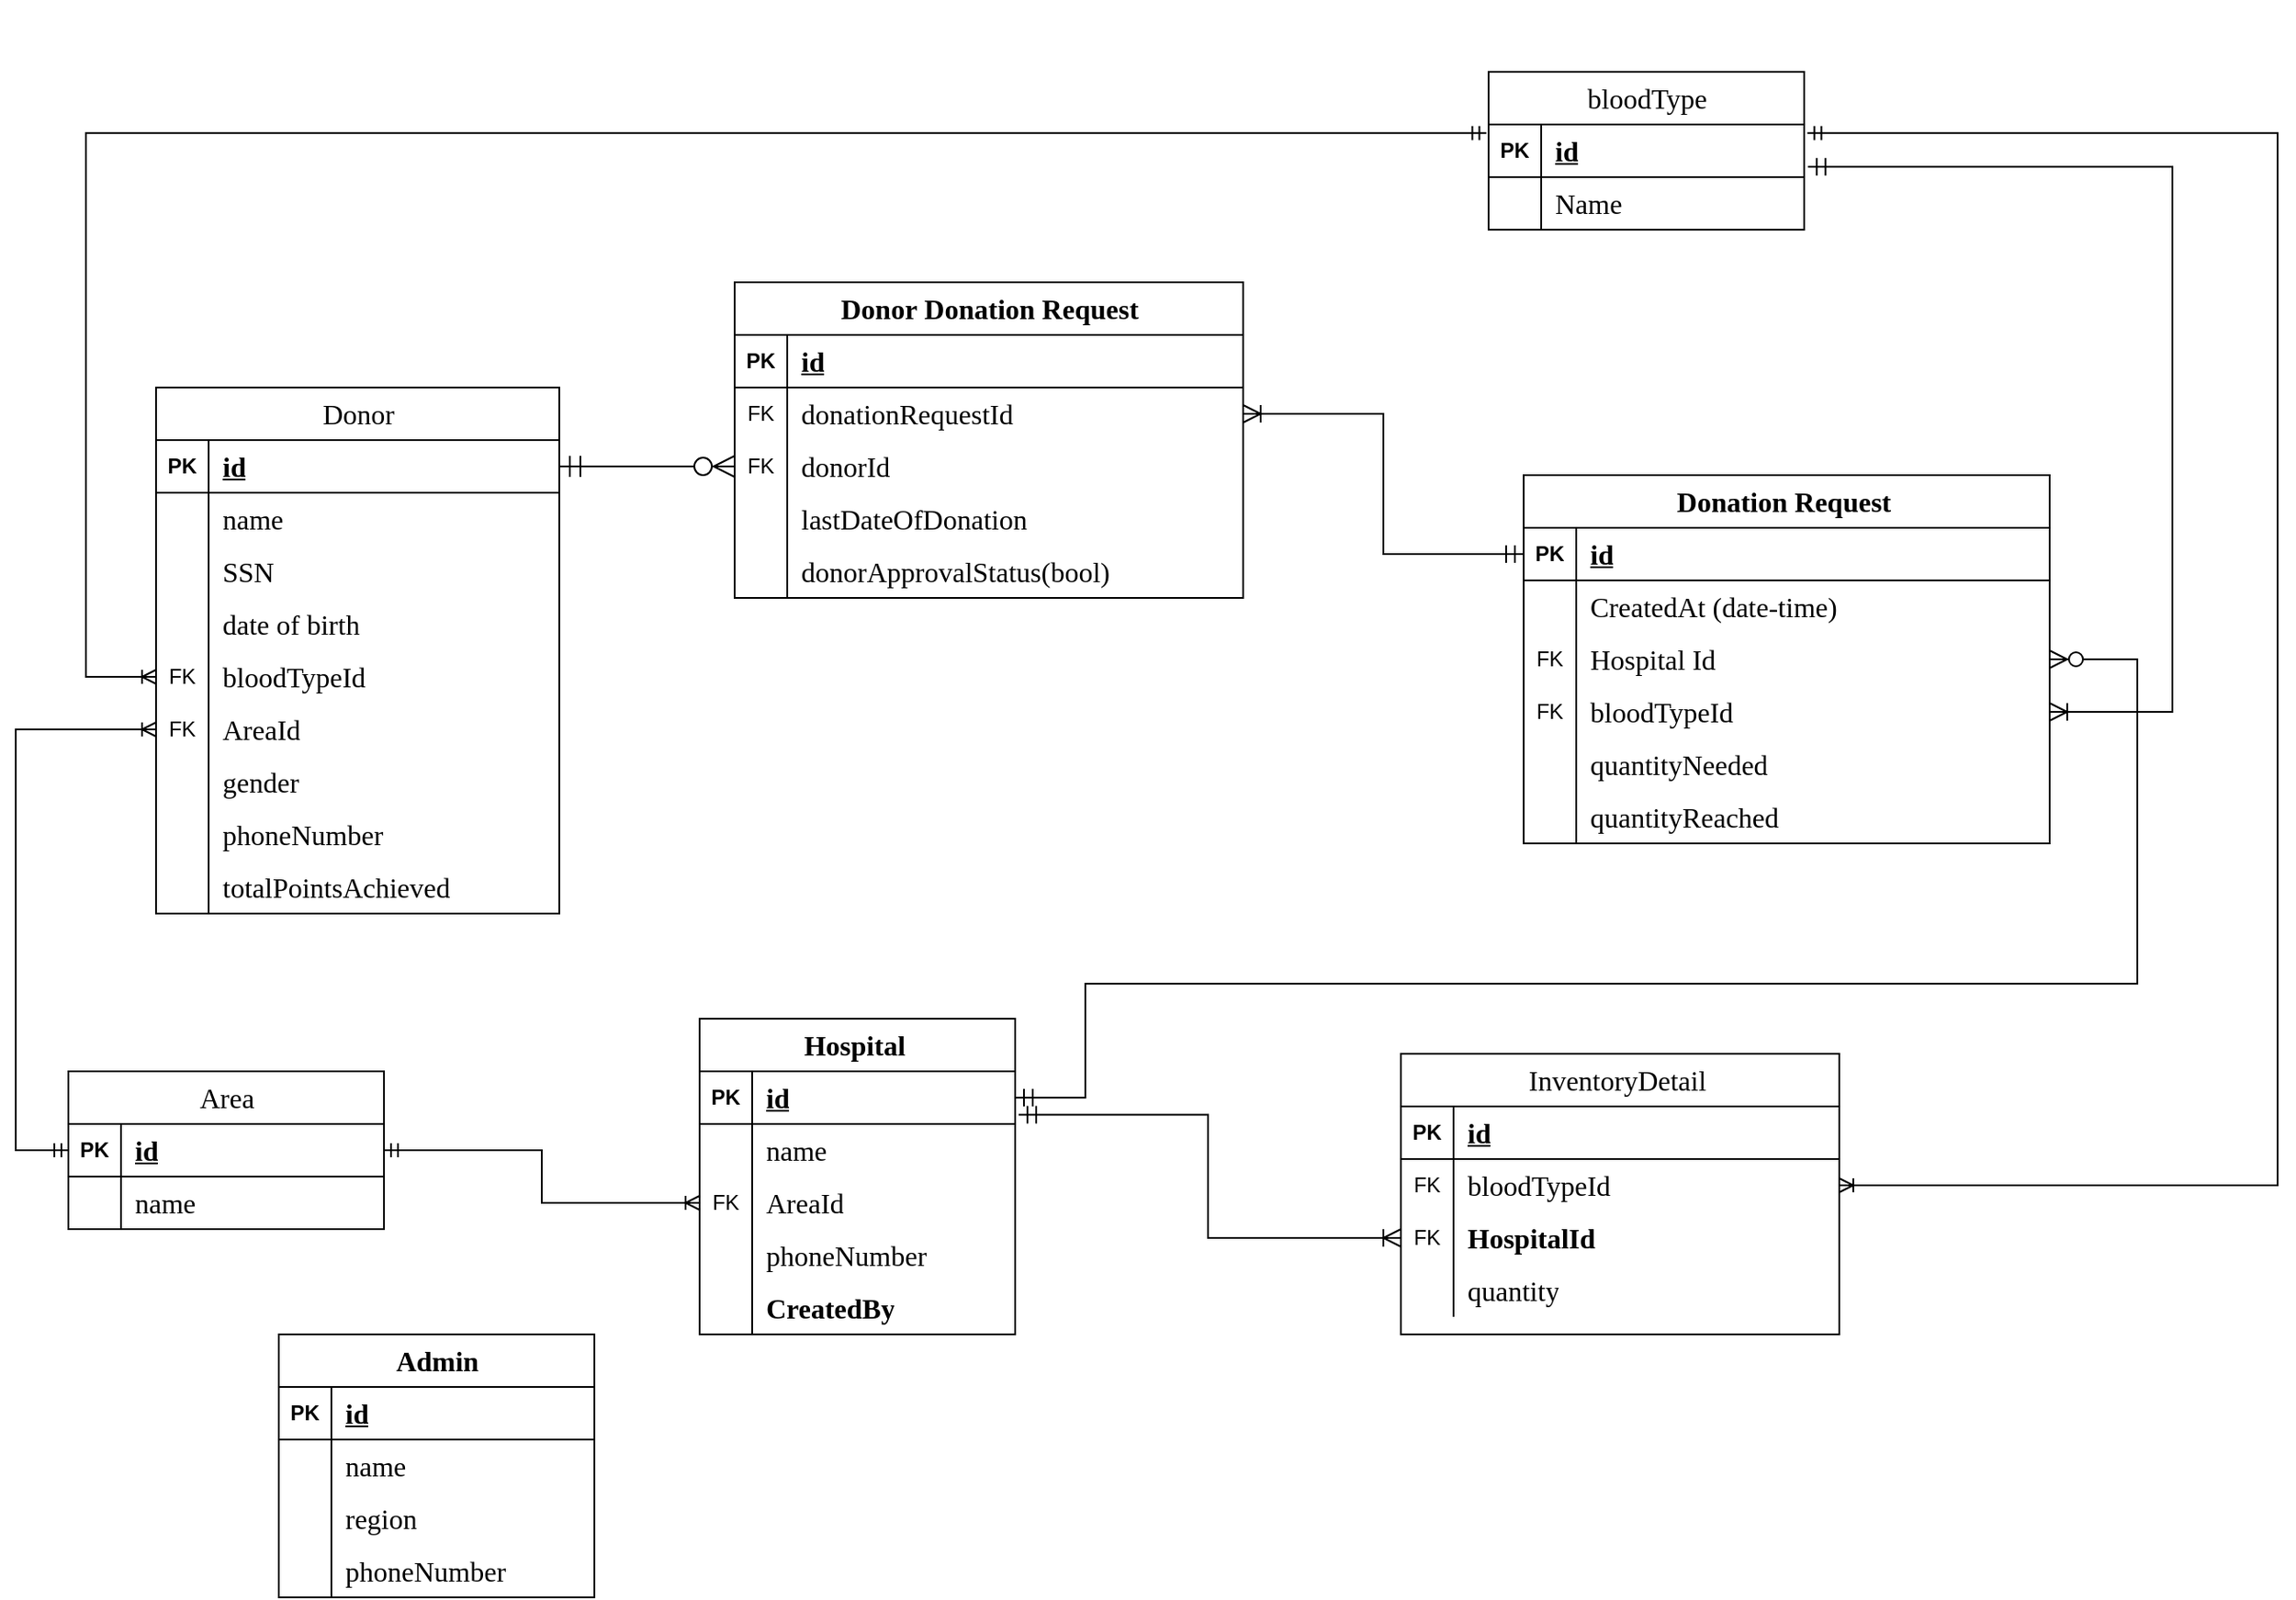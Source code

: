 <mxfile version="28.0.6">
  <diagram name="Page-1" id="OlIMljojjDNqHN0ot8cY">
    <mxGraphModel dx="2528" dy="999" grid="1" gridSize="10" guides="1" tooltips="1" connect="1" arrows="1" fold="1" page="1" pageScale="1" pageWidth="850" pageHeight="1100" math="0" shadow="0">
      <root>
        <mxCell id="0" />
        <mxCell id="1" parent="0" />
        <mxCell id="sjT62VNnBIO8_WqpNAQ3-14" value="&lt;span style=&quot;font-family: &amp;quot;Times New Roman&amp;quot;; font-size: 16px; text-wrap-mode: wrap;&quot;&gt;Donor&lt;/span&gt;" style="shape=table;startSize=30;container=1;collapsible=1;childLayout=tableLayout;fixedRows=1;rowLines=0;fontStyle=0;align=center;resizeLast=1;html=1;" parent="1" vertex="1">
          <mxGeometry x="-40" y="250" width="230" height="300" as="geometry" />
        </mxCell>
        <mxCell id="sjT62VNnBIO8_WqpNAQ3-15" value="" style="shape=tableRow;horizontal=0;startSize=0;swimlaneHead=0;swimlaneBody=0;fillColor=none;collapsible=0;dropTarget=0;points=[[0,0.5],[1,0.5]];portConstraint=eastwest;top=0;left=0;right=0;bottom=1;" parent="sjT62VNnBIO8_WqpNAQ3-14" vertex="1">
          <mxGeometry y="30" width="230" height="30" as="geometry" />
        </mxCell>
        <mxCell id="sjT62VNnBIO8_WqpNAQ3-16" value="PK" style="shape=partialRectangle;connectable=0;fillColor=none;top=0;left=0;bottom=0;right=0;fontStyle=1;overflow=hidden;whiteSpace=wrap;html=1;" parent="sjT62VNnBIO8_WqpNAQ3-15" vertex="1">
          <mxGeometry width="30" height="30" as="geometry">
            <mxRectangle width="30" height="30" as="alternateBounds" />
          </mxGeometry>
        </mxCell>
        <mxCell id="sjT62VNnBIO8_WqpNAQ3-17" value="&lt;font face=&quot;Times New Roman&quot;&gt;&lt;span style=&quot;font-size: 16px;&quot;&gt;id&lt;/span&gt;&lt;/font&gt;" style="shape=partialRectangle;connectable=0;fillColor=none;top=0;left=0;bottom=0;right=0;align=left;spacingLeft=6;fontStyle=5;overflow=hidden;whiteSpace=wrap;html=1;" parent="sjT62VNnBIO8_WqpNAQ3-15" vertex="1">
          <mxGeometry x="30" width="200" height="30" as="geometry">
            <mxRectangle width="200" height="30" as="alternateBounds" />
          </mxGeometry>
        </mxCell>
        <mxCell id="sjT62VNnBIO8_WqpNAQ3-18" value="" style="shape=tableRow;horizontal=0;startSize=0;swimlaneHead=0;swimlaneBody=0;fillColor=none;collapsible=0;dropTarget=0;points=[[0,0.5],[1,0.5]];portConstraint=eastwest;top=0;left=0;right=0;bottom=0;" parent="sjT62VNnBIO8_WqpNAQ3-14" vertex="1">
          <mxGeometry y="60" width="230" height="30" as="geometry" />
        </mxCell>
        <mxCell id="sjT62VNnBIO8_WqpNAQ3-19" value="" style="shape=partialRectangle;connectable=0;fillColor=none;top=0;left=0;bottom=0;right=0;editable=1;overflow=hidden;whiteSpace=wrap;html=1;" parent="sjT62VNnBIO8_WqpNAQ3-18" vertex="1">
          <mxGeometry width="30" height="30" as="geometry">
            <mxRectangle width="30" height="30" as="alternateBounds" />
          </mxGeometry>
        </mxCell>
        <mxCell id="sjT62VNnBIO8_WqpNAQ3-20" value="&lt;font face=&quot;Times New Roman&quot;&gt;&lt;span style=&quot;font-size: 16px;&quot;&gt;name&amp;nbsp;&lt;/span&gt;&lt;/font&gt;" style="shape=partialRectangle;connectable=0;fillColor=none;top=0;left=0;bottom=0;right=0;align=left;spacingLeft=6;overflow=hidden;whiteSpace=wrap;html=1;" parent="sjT62VNnBIO8_WqpNAQ3-18" vertex="1">
          <mxGeometry x="30" width="200" height="30" as="geometry">
            <mxRectangle width="200" height="30" as="alternateBounds" />
          </mxGeometry>
        </mxCell>
        <mxCell id="8oDwOmn-AEGux4kVyqbQ-4" value="" style="shape=tableRow;horizontal=0;startSize=0;swimlaneHead=0;swimlaneBody=0;fillColor=none;collapsible=0;dropTarget=0;points=[[0,0.5],[1,0.5]];portConstraint=eastwest;top=0;left=0;right=0;bottom=0;" parent="sjT62VNnBIO8_WqpNAQ3-14" vertex="1">
          <mxGeometry y="90" width="230" height="30" as="geometry" />
        </mxCell>
        <mxCell id="8oDwOmn-AEGux4kVyqbQ-5" value="" style="shape=partialRectangle;connectable=0;fillColor=none;top=0;left=0;bottom=0;right=0;editable=1;overflow=hidden;whiteSpace=wrap;html=1;" parent="8oDwOmn-AEGux4kVyqbQ-4" vertex="1">
          <mxGeometry width="30" height="30" as="geometry">
            <mxRectangle width="30" height="30" as="alternateBounds" />
          </mxGeometry>
        </mxCell>
        <mxCell id="8oDwOmn-AEGux4kVyqbQ-6" value="&lt;font face=&quot;Times New Roman&quot;&gt;&lt;span style=&quot;font-size: 16px;&quot;&gt;SSN&lt;/span&gt;&lt;/font&gt;" style="shape=partialRectangle;connectable=0;fillColor=none;top=0;left=0;bottom=0;right=0;align=left;spacingLeft=6;overflow=hidden;whiteSpace=wrap;html=1;" parent="8oDwOmn-AEGux4kVyqbQ-4" vertex="1">
          <mxGeometry x="30" width="200" height="30" as="geometry">
            <mxRectangle width="200" height="30" as="alternateBounds" />
          </mxGeometry>
        </mxCell>
        <mxCell id="VqiLvn7BjGXfRqe5pDFe-1" value="" style="shape=tableRow;horizontal=0;startSize=0;swimlaneHead=0;swimlaneBody=0;fillColor=none;collapsible=0;dropTarget=0;points=[[0,0.5],[1,0.5]];portConstraint=eastwest;top=0;left=0;right=0;bottom=0;" parent="sjT62VNnBIO8_WqpNAQ3-14" vertex="1">
          <mxGeometry y="120" width="230" height="30" as="geometry" />
        </mxCell>
        <mxCell id="VqiLvn7BjGXfRqe5pDFe-2" value="" style="shape=partialRectangle;connectable=0;fillColor=none;top=0;left=0;bottom=0;right=0;editable=1;overflow=hidden;whiteSpace=wrap;html=1;" parent="VqiLvn7BjGXfRqe5pDFe-1" vertex="1">
          <mxGeometry width="30" height="30" as="geometry">
            <mxRectangle width="30" height="30" as="alternateBounds" />
          </mxGeometry>
        </mxCell>
        <mxCell id="VqiLvn7BjGXfRqe5pDFe-3" value="&lt;div&gt;&lt;span style=&quot;font-size: 12pt; font-family: &amp;quot;Times New Roman&amp;quot;;&quot;&gt;date of birth&amp;nbsp;&lt;/span&gt;&lt;/div&gt;" style="shape=partialRectangle;connectable=0;fillColor=none;top=0;left=0;bottom=0;right=0;align=left;spacingLeft=6;overflow=hidden;whiteSpace=wrap;html=1;" parent="VqiLvn7BjGXfRqe5pDFe-1" vertex="1">
          <mxGeometry x="30" width="200" height="30" as="geometry">
            <mxRectangle width="200" height="30" as="alternateBounds" />
          </mxGeometry>
        </mxCell>
        <mxCell id="sjT62VNnBIO8_WqpNAQ3-21" value="" style="shape=tableRow;horizontal=0;startSize=0;swimlaneHead=0;swimlaneBody=0;fillColor=none;collapsible=0;dropTarget=0;points=[[0,0.5],[1,0.5]];portConstraint=eastwest;top=0;left=0;right=0;bottom=0;" parent="sjT62VNnBIO8_WqpNAQ3-14" vertex="1">
          <mxGeometry y="150" width="230" height="30" as="geometry" />
        </mxCell>
        <mxCell id="sjT62VNnBIO8_WqpNAQ3-22" value="FK" style="shape=partialRectangle;connectable=0;fillColor=none;top=0;left=0;bottom=0;right=0;editable=1;overflow=hidden;whiteSpace=wrap;html=1;" parent="sjT62VNnBIO8_WqpNAQ3-21" vertex="1">
          <mxGeometry width="30" height="30" as="geometry">
            <mxRectangle width="30" height="30" as="alternateBounds" />
          </mxGeometry>
        </mxCell>
        <mxCell id="sjT62VNnBIO8_WqpNAQ3-23" value="&lt;div&gt;&lt;span style=&quot;font-size: 12pt; font-family: &amp;quot;Times New Roman&amp;quot;;&quot;&gt;bloodTypeId&lt;/span&gt;&lt;/div&gt;" style="shape=partialRectangle;connectable=0;fillColor=none;top=0;left=0;bottom=0;right=0;align=left;spacingLeft=6;overflow=hidden;whiteSpace=wrap;html=1;" parent="sjT62VNnBIO8_WqpNAQ3-21" vertex="1">
          <mxGeometry x="30" width="200" height="30" as="geometry">
            <mxRectangle width="200" height="30" as="alternateBounds" />
          </mxGeometry>
        </mxCell>
        <mxCell id="sjT62VNnBIO8_WqpNAQ3-24" value="" style="shape=tableRow;horizontal=0;startSize=0;swimlaneHead=0;swimlaneBody=0;fillColor=none;collapsible=0;dropTarget=0;points=[[0,0.5],[1,0.5]];portConstraint=eastwest;top=0;left=0;right=0;bottom=0;" parent="sjT62VNnBIO8_WqpNAQ3-14" vertex="1">
          <mxGeometry y="180" width="230" height="30" as="geometry" />
        </mxCell>
        <mxCell id="sjT62VNnBIO8_WqpNAQ3-25" value="FK" style="shape=partialRectangle;connectable=0;fillColor=none;top=0;left=0;bottom=0;right=0;editable=1;overflow=hidden;whiteSpace=wrap;html=1;" parent="sjT62VNnBIO8_WqpNAQ3-24" vertex="1">
          <mxGeometry width="30" height="30" as="geometry">
            <mxRectangle width="30" height="30" as="alternateBounds" />
          </mxGeometry>
        </mxCell>
        <mxCell id="sjT62VNnBIO8_WqpNAQ3-26" value="&lt;span style=&quot;font-family: &amp;quot;Times New Roman&amp;quot;; font-size: 16px;&quot;&gt;AreaId&lt;/span&gt;" style="shape=partialRectangle;connectable=0;fillColor=none;top=0;left=0;bottom=0;right=0;align=left;spacingLeft=6;overflow=hidden;whiteSpace=wrap;html=1;" parent="sjT62VNnBIO8_WqpNAQ3-24" vertex="1">
          <mxGeometry x="30" width="200" height="30" as="geometry">
            <mxRectangle width="200" height="30" as="alternateBounds" />
          </mxGeometry>
        </mxCell>
        <mxCell id="_YGI0tFnnoZvjzy-kgKr-1" value="" style="shape=tableRow;horizontal=0;startSize=0;swimlaneHead=0;swimlaneBody=0;fillColor=none;collapsible=0;dropTarget=0;points=[[0,0.5],[1,0.5]];portConstraint=eastwest;top=0;left=0;right=0;bottom=0;" parent="sjT62VNnBIO8_WqpNAQ3-14" vertex="1">
          <mxGeometry y="210" width="230" height="30" as="geometry" />
        </mxCell>
        <mxCell id="_YGI0tFnnoZvjzy-kgKr-2" value="" style="shape=partialRectangle;connectable=0;fillColor=none;top=0;left=0;bottom=0;right=0;editable=1;overflow=hidden;whiteSpace=wrap;html=1;" parent="_YGI0tFnnoZvjzy-kgKr-1" vertex="1">
          <mxGeometry width="30" height="30" as="geometry">
            <mxRectangle width="30" height="30" as="alternateBounds" />
          </mxGeometry>
        </mxCell>
        <mxCell id="_YGI0tFnnoZvjzy-kgKr-3" value="&lt;span style=&quot;font-family: &amp;quot;Times New Roman&amp;quot;; font-size: 16px;&quot;&gt;gender&lt;/span&gt;" style="shape=partialRectangle;connectable=0;fillColor=none;top=0;left=0;bottom=0;right=0;align=left;spacingLeft=6;overflow=hidden;whiteSpace=wrap;html=1;" parent="_YGI0tFnnoZvjzy-kgKr-1" vertex="1">
          <mxGeometry x="30" width="200" height="30" as="geometry">
            <mxRectangle width="200" height="30" as="alternateBounds" />
          </mxGeometry>
        </mxCell>
        <mxCell id="VqiLvn7BjGXfRqe5pDFe-7" value="" style="shape=tableRow;horizontal=0;startSize=0;swimlaneHead=0;swimlaneBody=0;fillColor=none;collapsible=0;dropTarget=0;points=[[0,0.5],[1,0.5]];portConstraint=eastwest;top=0;left=0;right=0;bottom=0;" parent="sjT62VNnBIO8_WqpNAQ3-14" vertex="1">
          <mxGeometry y="240" width="230" height="30" as="geometry" />
        </mxCell>
        <mxCell id="VqiLvn7BjGXfRqe5pDFe-8" value="" style="shape=partialRectangle;connectable=0;fillColor=none;top=0;left=0;bottom=0;right=0;editable=1;overflow=hidden;whiteSpace=wrap;html=1;" parent="VqiLvn7BjGXfRqe5pDFe-7" vertex="1">
          <mxGeometry width="30" height="30" as="geometry">
            <mxRectangle width="30" height="30" as="alternateBounds" />
          </mxGeometry>
        </mxCell>
        <mxCell id="VqiLvn7BjGXfRqe5pDFe-9" value="&lt;div&gt;&lt;span style=&quot;font-size: 12pt; font-family: &amp;quot;Times New Roman&amp;quot;;&quot;&gt;phoneNumber&lt;/span&gt;&lt;/div&gt;" style="shape=partialRectangle;connectable=0;fillColor=none;top=0;left=0;bottom=0;right=0;align=left;spacingLeft=6;overflow=hidden;whiteSpace=wrap;html=1;" parent="VqiLvn7BjGXfRqe5pDFe-7" vertex="1">
          <mxGeometry x="30" width="200" height="30" as="geometry">
            <mxRectangle width="200" height="30" as="alternateBounds" />
          </mxGeometry>
        </mxCell>
        <mxCell id="Tmn7YrzmTBNSxy3GbySo-75" value="" style="shape=tableRow;horizontal=0;startSize=0;swimlaneHead=0;swimlaneBody=0;fillColor=none;collapsible=0;dropTarget=0;points=[[0,0.5],[1,0.5]];portConstraint=eastwest;top=0;left=0;right=0;bottom=0;" parent="sjT62VNnBIO8_WqpNAQ3-14" vertex="1">
          <mxGeometry y="270" width="230" height="30" as="geometry" />
        </mxCell>
        <mxCell id="Tmn7YrzmTBNSxy3GbySo-76" value="" style="shape=partialRectangle;connectable=0;fillColor=none;top=0;left=0;bottom=0;right=0;editable=1;overflow=hidden;whiteSpace=wrap;html=1;" parent="Tmn7YrzmTBNSxy3GbySo-75" vertex="1">
          <mxGeometry width="30" height="30" as="geometry">
            <mxRectangle width="30" height="30" as="alternateBounds" />
          </mxGeometry>
        </mxCell>
        <mxCell id="Tmn7YrzmTBNSxy3GbySo-77" value="&lt;font face=&quot;Times New Roman&quot;&gt;&lt;span style=&quot;font-size: 16px;&quot;&gt;totalPointsAchieved&amp;nbsp;&lt;/span&gt;&lt;/font&gt;" style="shape=partialRectangle;connectable=0;fillColor=none;top=0;left=0;bottom=0;right=0;align=left;spacingLeft=6;overflow=hidden;whiteSpace=wrap;html=1;" parent="Tmn7YrzmTBNSxy3GbySo-75" vertex="1">
          <mxGeometry x="30" width="200" height="30" as="geometry">
            <mxRectangle width="200" height="30" as="alternateBounds" />
          </mxGeometry>
        </mxCell>
        <mxCell id="sjT62VNnBIO8_WqpNAQ3-30" value="&lt;font face=&quot;Times New Roman&quot;&gt;&lt;span style=&quot;font-size: 16px; text-wrap-mode: wrap;&quot;&gt;Hospital&amp;nbsp;&lt;/span&gt;&lt;/font&gt;" style="shape=table;startSize=30;container=1;collapsible=1;childLayout=tableLayout;fixedRows=1;rowLines=0;fontStyle=1;align=center;resizeLast=1;html=1;" parent="1" vertex="1">
          <mxGeometry x="270" y="610" width="180" height="180" as="geometry" />
        </mxCell>
        <mxCell id="sjT62VNnBIO8_WqpNAQ3-31" value="" style="shape=tableRow;horizontal=0;startSize=0;swimlaneHead=0;swimlaneBody=0;fillColor=none;collapsible=0;dropTarget=0;points=[[0,0.5],[1,0.5]];portConstraint=eastwest;top=0;left=0;right=0;bottom=1;" parent="sjT62VNnBIO8_WqpNAQ3-30" vertex="1">
          <mxGeometry y="30" width="180" height="30" as="geometry" />
        </mxCell>
        <mxCell id="sjT62VNnBIO8_WqpNAQ3-32" value="PK" style="shape=partialRectangle;connectable=0;fillColor=none;top=0;left=0;bottom=0;right=0;fontStyle=1;overflow=hidden;whiteSpace=wrap;html=1;" parent="sjT62VNnBIO8_WqpNAQ3-31" vertex="1">
          <mxGeometry width="30" height="30" as="geometry">
            <mxRectangle width="30" height="30" as="alternateBounds" />
          </mxGeometry>
        </mxCell>
        <mxCell id="sjT62VNnBIO8_WqpNAQ3-33" value="&lt;span style=&quot;font-family: &amp;quot;Times New Roman&amp;quot;; font-size: 16px;&quot;&gt;id&lt;/span&gt;" style="shape=partialRectangle;connectable=0;fillColor=none;top=0;left=0;bottom=0;right=0;align=left;spacingLeft=6;fontStyle=5;overflow=hidden;whiteSpace=wrap;html=1;" parent="sjT62VNnBIO8_WqpNAQ3-31" vertex="1">
          <mxGeometry x="30" width="150" height="30" as="geometry">
            <mxRectangle width="150" height="30" as="alternateBounds" />
          </mxGeometry>
        </mxCell>
        <mxCell id="sjT62VNnBIO8_WqpNAQ3-40" value="" style="shape=tableRow;horizontal=0;startSize=0;swimlaneHead=0;swimlaneBody=0;fillColor=none;collapsible=0;dropTarget=0;points=[[0,0.5],[1,0.5]];portConstraint=eastwest;top=0;left=0;right=0;bottom=0;" parent="sjT62VNnBIO8_WqpNAQ3-30" vertex="1">
          <mxGeometry y="60" width="180" height="30" as="geometry" />
        </mxCell>
        <mxCell id="sjT62VNnBIO8_WqpNAQ3-41" value="" style="shape=partialRectangle;connectable=0;fillColor=none;top=0;left=0;bottom=0;right=0;editable=1;overflow=hidden;whiteSpace=wrap;html=1;" parent="sjT62VNnBIO8_WqpNAQ3-40" vertex="1">
          <mxGeometry width="30" height="30" as="geometry">
            <mxRectangle width="30" height="30" as="alternateBounds" />
          </mxGeometry>
        </mxCell>
        <mxCell id="sjT62VNnBIO8_WqpNAQ3-42" value="&lt;span style=&quot;font-family: &amp;quot;Times New Roman&amp;quot;; font-size: 16px;&quot;&gt;name&lt;/span&gt;" style="shape=partialRectangle;connectable=0;fillColor=none;top=0;left=0;bottom=0;right=0;align=left;spacingLeft=6;overflow=hidden;whiteSpace=wrap;html=1;" parent="sjT62VNnBIO8_WqpNAQ3-40" vertex="1">
          <mxGeometry x="30" width="150" height="30" as="geometry">
            <mxRectangle width="150" height="30" as="alternateBounds" />
          </mxGeometry>
        </mxCell>
        <mxCell id="VqiLvn7BjGXfRqe5pDFe-13" value="" style="shape=tableRow;horizontal=0;startSize=0;swimlaneHead=0;swimlaneBody=0;fillColor=none;collapsible=0;dropTarget=0;points=[[0,0.5],[1,0.5]];portConstraint=eastwest;top=0;left=0;right=0;bottom=0;" parent="sjT62VNnBIO8_WqpNAQ3-30" vertex="1">
          <mxGeometry y="90" width="180" height="30" as="geometry" />
        </mxCell>
        <mxCell id="VqiLvn7BjGXfRqe5pDFe-14" value="FK" style="shape=partialRectangle;connectable=0;fillColor=none;top=0;left=0;bottom=0;right=0;editable=1;overflow=hidden;whiteSpace=wrap;html=1;" parent="VqiLvn7BjGXfRqe5pDFe-13" vertex="1">
          <mxGeometry width="30" height="30" as="geometry">
            <mxRectangle width="30" height="30" as="alternateBounds" />
          </mxGeometry>
        </mxCell>
        <mxCell id="VqiLvn7BjGXfRqe5pDFe-15" value="&lt;span style=&quot;font-family: &amp;quot;Times New Roman&amp;quot;; font-size: 16px;&quot;&gt;AreaId&lt;/span&gt;" style="shape=partialRectangle;connectable=0;fillColor=none;top=0;left=0;bottom=0;right=0;align=left;spacingLeft=6;overflow=hidden;whiteSpace=wrap;html=1;" parent="VqiLvn7BjGXfRqe5pDFe-13" vertex="1">
          <mxGeometry x="30" width="150" height="30" as="geometry">
            <mxRectangle width="150" height="30" as="alternateBounds" />
          </mxGeometry>
        </mxCell>
        <mxCell id="sjT62VNnBIO8_WqpNAQ3-43" value="" style="shape=tableRow;horizontal=0;startSize=0;swimlaneHead=0;swimlaneBody=0;fillColor=none;collapsible=0;dropTarget=0;points=[[0,0.5],[1,0.5]];portConstraint=eastwest;top=0;left=0;right=0;bottom=0;" parent="sjT62VNnBIO8_WqpNAQ3-30" vertex="1">
          <mxGeometry y="120" width="180" height="30" as="geometry" />
        </mxCell>
        <mxCell id="sjT62VNnBIO8_WqpNAQ3-44" value="" style="shape=partialRectangle;connectable=0;fillColor=none;top=0;left=0;bottom=0;right=0;editable=1;overflow=hidden;whiteSpace=wrap;html=1;" parent="sjT62VNnBIO8_WqpNAQ3-43" vertex="1">
          <mxGeometry width="30" height="30" as="geometry">
            <mxRectangle width="30" height="30" as="alternateBounds" />
          </mxGeometry>
        </mxCell>
        <mxCell id="sjT62VNnBIO8_WqpNAQ3-45" value="&lt;span style=&quot;font-family: &amp;quot;Times New Roman&amp;quot;; font-size: 16px;&quot;&gt;phoneNumber&lt;/span&gt;" style="shape=partialRectangle;connectable=0;fillColor=none;top=0;left=0;bottom=0;right=0;align=left;spacingLeft=6;overflow=hidden;whiteSpace=wrap;html=1;" parent="sjT62VNnBIO8_WqpNAQ3-43" vertex="1">
          <mxGeometry x="30" width="150" height="30" as="geometry">
            <mxRectangle width="150" height="30" as="alternateBounds" />
          </mxGeometry>
        </mxCell>
        <mxCell id="8oDwOmn-AEGux4kVyqbQ-170" value="" style="shape=tableRow;horizontal=0;startSize=0;swimlaneHead=0;swimlaneBody=0;fillColor=none;collapsible=0;dropTarget=0;points=[[0,0.5],[1,0.5]];portConstraint=eastwest;top=0;left=0;right=0;bottom=0;" parent="sjT62VNnBIO8_WqpNAQ3-30" vertex="1">
          <mxGeometry y="150" width="180" height="30" as="geometry" />
        </mxCell>
        <mxCell id="8oDwOmn-AEGux4kVyqbQ-171" value="" style="shape=partialRectangle;connectable=0;fillColor=none;top=0;left=0;bottom=0;right=0;editable=1;overflow=hidden;whiteSpace=wrap;html=1;" parent="8oDwOmn-AEGux4kVyqbQ-170" vertex="1">
          <mxGeometry width="30" height="30" as="geometry">
            <mxRectangle width="30" height="30" as="alternateBounds" />
          </mxGeometry>
        </mxCell>
        <mxCell id="8oDwOmn-AEGux4kVyqbQ-172" value="&lt;div style=&quot;text-align: center;&quot;&gt;&lt;span style=&quot;background-color: transparent; color: light-dark(rgb(0, 0, 0), rgb(255, 255, 255)); font-size: 16px;&quot;&gt;&lt;font face=&quot;Times New Roman&quot;&gt;&lt;b&gt;CreatedBy&lt;/b&gt;&lt;/font&gt;&lt;/span&gt;&lt;/div&gt;" style="shape=partialRectangle;connectable=0;fillColor=none;top=0;left=0;bottom=0;right=0;align=left;spacingLeft=6;overflow=hidden;whiteSpace=wrap;html=1;" parent="8oDwOmn-AEGux4kVyqbQ-170" vertex="1">
          <mxGeometry x="30" width="150" height="30" as="geometry">
            <mxRectangle width="150" height="30" as="alternateBounds" />
          </mxGeometry>
        </mxCell>
        <mxCell id="sjT62VNnBIO8_WqpNAQ3-64" value="&lt;font face=&quot;Times New Roman&quot;&gt;&lt;span style=&quot;font-size: 16px; text-wrap-mode: wrap;&quot;&gt;Admin&lt;/span&gt;&lt;/font&gt;" style="shape=table;startSize=30;container=1;collapsible=1;childLayout=tableLayout;fixedRows=1;rowLines=0;fontStyle=1;align=center;resizeLast=1;html=1;" parent="1" vertex="1">
          <mxGeometry x="30" y="790" width="180" height="150" as="geometry" />
        </mxCell>
        <mxCell id="sjT62VNnBIO8_WqpNAQ3-65" value="" style="shape=tableRow;horizontal=0;startSize=0;swimlaneHead=0;swimlaneBody=0;fillColor=none;collapsible=0;dropTarget=0;points=[[0,0.5],[1,0.5]];portConstraint=eastwest;top=0;left=0;right=0;bottom=1;" parent="sjT62VNnBIO8_WqpNAQ3-64" vertex="1">
          <mxGeometry y="30" width="180" height="30" as="geometry" />
        </mxCell>
        <mxCell id="sjT62VNnBIO8_WqpNAQ3-66" value="PK" style="shape=partialRectangle;connectable=0;fillColor=none;top=0;left=0;bottom=0;right=0;fontStyle=1;overflow=hidden;whiteSpace=wrap;html=1;" parent="sjT62VNnBIO8_WqpNAQ3-65" vertex="1">
          <mxGeometry width="30" height="30" as="geometry">
            <mxRectangle width="30" height="30" as="alternateBounds" />
          </mxGeometry>
        </mxCell>
        <mxCell id="sjT62VNnBIO8_WqpNAQ3-67" value="&lt;span style=&quot;font-family: &amp;quot;Times New Roman&amp;quot;; font-size: 16px;&quot;&gt;id&lt;/span&gt;" style="shape=partialRectangle;connectable=0;fillColor=none;top=0;left=0;bottom=0;right=0;align=left;spacingLeft=6;fontStyle=5;overflow=hidden;whiteSpace=wrap;html=1;" parent="sjT62VNnBIO8_WqpNAQ3-65" vertex="1">
          <mxGeometry x="30" width="150" height="30" as="geometry">
            <mxRectangle width="150" height="30" as="alternateBounds" />
          </mxGeometry>
        </mxCell>
        <mxCell id="sjT62VNnBIO8_WqpNAQ3-68" value="" style="shape=tableRow;horizontal=0;startSize=0;swimlaneHead=0;swimlaneBody=0;fillColor=none;collapsible=0;dropTarget=0;points=[[0,0.5],[1,0.5]];portConstraint=eastwest;top=0;left=0;right=0;bottom=0;" parent="sjT62VNnBIO8_WqpNAQ3-64" vertex="1">
          <mxGeometry y="60" width="180" height="30" as="geometry" />
        </mxCell>
        <mxCell id="sjT62VNnBIO8_WqpNAQ3-69" value="" style="shape=partialRectangle;connectable=0;fillColor=none;top=0;left=0;bottom=0;right=0;editable=1;overflow=hidden;whiteSpace=wrap;html=1;" parent="sjT62VNnBIO8_WqpNAQ3-68" vertex="1">
          <mxGeometry width="30" height="30" as="geometry">
            <mxRectangle width="30" height="30" as="alternateBounds" />
          </mxGeometry>
        </mxCell>
        <mxCell id="sjT62VNnBIO8_WqpNAQ3-70" value="&lt;div&gt;&lt;span style=&quot;font-size: 12pt; font-family: &amp;quot;Times New Roman&amp;quot;;&quot;&gt;name&lt;/span&gt;&lt;/div&gt;" style="shape=partialRectangle;connectable=0;fillColor=none;top=0;left=0;bottom=0;right=0;align=left;spacingLeft=6;overflow=hidden;whiteSpace=wrap;html=1;" parent="sjT62VNnBIO8_WqpNAQ3-68" vertex="1">
          <mxGeometry x="30" width="150" height="30" as="geometry">
            <mxRectangle width="150" height="30" as="alternateBounds" />
          </mxGeometry>
        </mxCell>
        <mxCell id="VqiLvn7BjGXfRqe5pDFe-22" value="" style="shape=tableRow;horizontal=0;startSize=0;swimlaneHead=0;swimlaneBody=0;fillColor=none;collapsible=0;dropTarget=0;points=[[0,0.5],[1,0.5]];portConstraint=eastwest;top=0;left=0;right=0;bottom=0;" parent="sjT62VNnBIO8_WqpNAQ3-64" vertex="1">
          <mxGeometry y="90" width="180" height="30" as="geometry" />
        </mxCell>
        <mxCell id="VqiLvn7BjGXfRqe5pDFe-23" value="" style="shape=partialRectangle;connectable=0;fillColor=none;top=0;left=0;bottom=0;right=0;editable=1;overflow=hidden;whiteSpace=wrap;html=1;" parent="VqiLvn7BjGXfRqe5pDFe-22" vertex="1">
          <mxGeometry width="30" height="30" as="geometry">
            <mxRectangle width="30" height="30" as="alternateBounds" />
          </mxGeometry>
        </mxCell>
        <mxCell id="VqiLvn7BjGXfRqe5pDFe-24" value="&lt;div&gt;&lt;span style=&quot;font-size: 12pt; font-family: &amp;quot;Times New Roman&amp;quot;;&quot;&gt;region&lt;/span&gt;&lt;/div&gt;" style="shape=partialRectangle;connectable=0;fillColor=none;top=0;left=0;bottom=0;right=0;align=left;spacingLeft=6;overflow=hidden;whiteSpace=wrap;html=1;" parent="VqiLvn7BjGXfRqe5pDFe-22" vertex="1">
          <mxGeometry x="30" width="150" height="30" as="geometry">
            <mxRectangle width="150" height="30" as="alternateBounds" />
          </mxGeometry>
        </mxCell>
        <mxCell id="sjT62VNnBIO8_WqpNAQ3-71" value="" style="shape=tableRow;horizontal=0;startSize=0;swimlaneHead=0;swimlaneBody=0;fillColor=none;collapsible=0;dropTarget=0;points=[[0,0.5],[1,0.5]];portConstraint=eastwest;top=0;left=0;right=0;bottom=0;" parent="sjT62VNnBIO8_WqpNAQ3-64" vertex="1">
          <mxGeometry y="120" width="180" height="30" as="geometry" />
        </mxCell>
        <mxCell id="sjT62VNnBIO8_WqpNAQ3-72" value="" style="shape=partialRectangle;connectable=0;fillColor=none;top=0;left=0;bottom=0;right=0;editable=1;overflow=hidden;whiteSpace=wrap;html=1;" parent="sjT62VNnBIO8_WqpNAQ3-71" vertex="1">
          <mxGeometry width="30" height="30" as="geometry">
            <mxRectangle width="30" height="30" as="alternateBounds" />
          </mxGeometry>
        </mxCell>
        <mxCell id="sjT62VNnBIO8_WqpNAQ3-73" value="&lt;span style=&quot;font-family: &amp;quot;Times New Roman&amp;quot;; font-size: 16px;&quot;&gt;phoneNumber&lt;/span&gt;" style="shape=partialRectangle;connectable=0;fillColor=none;top=0;left=0;bottom=0;right=0;align=left;spacingLeft=6;overflow=hidden;whiteSpace=wrap;html=1;" parent="sjT62VNnBIO8_WqpNAQ3-71" vertex="1">
          <mxGeometry x="30" width="150" height="30" as="geometry">
            <mxRectangle width="150" height="30" as="alternateBounds" />
          </mxGeometry>
        </mxCell>
        <mxCell id="Tmn7YrzmTBNSxy3GbySo-18" value="&lt;font face=&quot;Times New Roman&quot;&gt;&lt;span style=&quot;font-size: 16px; text-wrap-mode: wrap;&quot;&gt;Donation Request&amp;nbsp;&lt;/span&gt;&lt;/font&gt;" style="shape=table;startSize=30;container=1;collapsible=1;childLayout=tableLayout;fixedRows=1;rowLines=0;fontStyle=1;align=center;resizeLast=1;html=1;" parent="1" vertex="1">
          <mxGeometry x="740" y="300" width="300" height="210" as="geometry" />
        </mxCell>
        <mxCell id="Tmn7YrzmTBNSxy3GbySo-19" value="" style="shape=tableRow;horizontal=0;startSize=0;swimlaneHead=0;swimlaneBody=0;fillColor=none;collapsible=0;dropTarget=0;points=[[0,0.5],[1,0.5]];portConstraint=eastwest;top=0;left=0;right=0;bottom=1;" parent="Tmn7YrzmTBNSxy3GbySo-18" vertex="1">
          <mxGeometry y="30" width="300" height="30" as="geometry" />
        </mxCell>
        <mxCell id="Tmn7YrzmTBNSxy3GbySo-20" value="PK" style="shape=partialRectangle;connectable=0;fillColor=none;top=0;left=0;bottom=0;right=0;fontStyle=1;overflow=hidden;whiteSpace=wrap;html=1;" parent="Tmn7YrzmTBNSxy3GbySo-19" vertex="1">
          <mxGeometry width="30" height="30" as="geometry">
            <mxRectangle width="30" height="30" as="alternateBounds" />
          </mxGeometry>
        </mxCell>
        <mxCell id="Tmn7YrzmTBNSxy3GbySo-21" value="&lt;span style=&quot;font-family: &amp;quot;Times New Roman&amp;quot;; font-size: 16px;&quot;&gt;id&lt;/span&gt;" style="shape=partialRectangle;connectable=0;fillColor=none;top=0;left=0;bottom=0;right=0;align=left;spacingLeft=6;fontStyle=5;overflow=hidden;whiteSpace=wrap;html=1;" parent="Tmn7YrzmTBNSxy3GbySo-19" vertex="1">
          <mxGeometry x="30" width="270" height="30" as="geometry">
            <mxRectangle width="270" height="30" as="alternateBounds" />
          </mxGeometry>
        </mxCell>
        <mxCell id="Tmn7YrzmTBNSxy3GbySo-22" value="" style="shape=tableRow;horizontal=0;startSize=0;swimlaneHead=0;swimlaneBody=0;fillColor=none;collapsible=0;dropTarget=0;points=[[0,0.5],[1,0.5]];portConstraint=eastwest;top=0;left=0;right=0;bottom=0;" parent="Tmn7YrzmTBNSxy3GbySo-18" vertex="1">
          <mxGeometry y="60" width="300" height="30" as="geometry" />
        </mxCell>
        <mxCell id="Tmn7YrzmTBNSxy3GbySo-23" value="" style="shape=partialRectangle;connectable=0;fillColor=none;top=0;left=0;bottom=0;right=0;editable=1;overflow=hidden;whiteSpace=wrap;html=1;" parent="Tmn7YrzmTBNSxy3GbySo-22" vertex="1">
          <mxGeometry width="30" height="30" as="geometry">
            <mxRectangle width="30" height="30" as="alternateBounds" />
          </mxGeometry>
        </mxCell>
        <mxCell id="Tmn7YrzmTBNSxy3GbySo-24" value="&lt;div&gt;&lt;span style=&quot;font-size: 12pt; font-family: &amp;quot;Times New Roman&amp;quot;;&quot;&gt;CreatedAt (date-time)&lt;/span&gt;&lt;/div&gt;" style="shape=partialRectangle;connectable=0;fillColor=none;top=0;left=0;bottom=0;right=0;align=left;spacingLeft=6;overflow=hidden;whiteSpace=wrap;html=1;" parent="Tmn7YrzmTBNSxy3GbySo-22" vertex="1">
          <mxGeometry x="30" width="270" height="30" as="geometry">
            <mxRectangle width="270" height="30" as="alternateBounds" />
          </mxGeometry>
        </mxCell>
        <mxCell id="Tmn7YrzmTBNSxy3GbySo-25" value="" style="shape=tableRow;horizontal=0;startSize=0;swimlaneHead=0;swimlaneBody=0;fillColor=none;collapsible=0;dropTarget=0;points=[[0,0.5],[1,0.5]];portConstraint=eastwest;top=0;left=0;right=0;bottom=0;" parent="Tmn7YrzmTBNSxy3GbySo-18" vertex="1">
          <mxGeometry y="90" width="300" height="30" as="geometry" />
        </mxCell>
        <mxCell id="Tmn7YrzmTBNSxy3GbySo-26" value="FK" style="shape=partialRectangle;connectable=0;fillColor=none;top=0;left=0;bottom=0;right=0;editable=1;overflow=hidden;whiteSpace=wrap;html=1;" parent="Tmn7YrzmTBNSxy3GbySo-25" vertex="1">
          <mxGeometry width="30" height="30" as="geometry">
            <mxRectangle width="30" height="30" as="alternateBounds" />
          </mxGeometry>
        </mxCell>
        <mxCell id="Tmn7YrzmTBNSxy3GbySo-27" value="&lt;div style=&quot;text-align: center;&quot;&gt;&lt;span style=&quot;background-color: transparent; font-size: 16px;&quot;&gt;&lt;font face=&quot;Times New Roman&quot;&gt;Hospital &lt;/font&gt;&lt;/span&gt;&lt;span style=&quot;font-size: 16px; font-family: &amp;quot;Times New Roman&amp;quot;; background-color: transparent; color: light-dark(rgb(0, 0, 0), rgb(255, 255, 255));&quot;&gt;Id&lt;/span&gt;&lt;/div&gt;" style="shape=partialRectangle;connectable=0;fillColor=none;top=0;left=0;bottom=0;right=0;align=left;spacingLeft=6;overflow=hidden;whiteSpace=wrap;html=1;" parent="Tmn7YrzmTBNSxy3GbySo-25" vertex="1">
          <mxGeometry x="30" width="270" height="30" as="geometry">
            <mxRectangle width="270" height="30" as="alternateBounds" />
          </mxGeometry>
        </mxCell>
        <mxCell id="Tmn7YrzmTBNSxy3GbySo-28" value="" style="shape=tableRow;horizontal=0;startSize=0;swimlaneHead=0;swimlaneBody=0;fillColor=none;collapsible=0;dropTarget=0;points=[[0,0.5],[1,0.5]];portConstraint=eastwest;top=0;left=0;right=0;bottom=0;" parent="Tmn7YrzmTBNSxy3GbySo-18" vertex="1">
          <mxGeometry y="120" width="300" height="30" as="geometry" />
        </mxCell>
        <mxCell id="Tmn7YrzmTBNSxy3GbySo-29" value="FK" style="shape=partialRectangle;connectable=0;fillColor=none;top=0;left=0;bottom=0;right=0;editable=1;overflow=hidden;whiteSpace=wrap;html=1;" parent="Tmn7YrzmTBNSxy3GbySo-28" vertex="1">
          <mxGeometry width="30" height="30" as="geometry">
            <mxRectangle width="30" height="30" as="alternateBounds" />
          </mxGeometry>
        </mxCell>
        <mxCell id="Tmn7YrzmTBNSxy3GbySo-30" value="&lt;font face=&quot;Times New Roman&quot;&gt;&lt;span style=&quot;font-size: 16px;&quot;&gt;bloodTypeId&lt;/span&gt;&lt;/font&gt;" style="shape=partialRectangle;connectable=0;fillColor=none;top=0;left=0;bottom=0;right=0;align=left;spacingLeft=6;overflow=hidden;whiteSpace=wrap;html=1;" parent="Tmn7YrzmTBNSxy3GbySo-28" vertex="1">
          <mxGeometry x="30" width="270" height="30" as="geometry">
            <mxRectangle width="270" height="30" as="alternateBounds" />
          </mxGeometry>
        </mxCell>
        <mxCell id="uf3z6oyCWDUdxmcFYHnD-121" value="" style="shape=tableRow;horizontal=0;startSize=0;swimlaneHead=0;swimlaneBody=0;fillColor=none;collapsible=0;dropTarget=0;points=[[0,0.5],[1,0.5]];portConstraint=eastwest;top=0;left=0;right=0;bottom=0;" parent="Tmn7YrzmTBNSxy3GbySo-18" vertex="1">
          <mxGeometry y="150" width="300" height="30" as="geometry" />
        </mxCell>
        <mxCell id="uf3z6oyCWDUdxmcFYHnD-122" value="" style="shape=partialRectangle;connectable=0;fillColor=none;top=0;left=0;bottom=0;right=0;editable=1;overflow=hidden;whiteSpace=wrap;html=1;" parent="uf3z6oyCWDUdxmcFYHnD-121" vertex="1">
          <mxGeometry width="30" height="30" as="geometry">
            <mxRectangle width="30" height="30" as="alternateBounds" />
          </mxGeometry>
        </mxCell>
        <mxCell id="uf3z6oyCWDUdxmcFYHnD-123" value="&lt;font face=&quot;Times New Roman&quot;&gt;&lt;span style=&quot;font-size: 16px;&quot;&gt;quantityNeeded&lt;/span&gt;&lt;/font&gt;" style="shape=partialRectangle;connectable=0;fillColor=none;top=0;left=0;bottom=0;right=0;align=left;spacingLeft=6;overflow=hidden;whiteSpace=wrap;html=1;" parent="uf3z6oyCWDUdxmcFYHnD-121" vertex="1">
          <mxGeometry x="30" width="270" height="30" as="geometry">
            <mxRectangle width="270" height="30" as="alternateBounds" />
          </mxGeometry>
        </mxCell>
        <mxCell id="8oDwOmn-AEGux4kVyqbQ-181" value="" style="shape=tableRow;horizontal=0;startSize=0;swimlaneHead=0;swimlaneBody=0;fillColor=none;collapsible=0;dropTarget=0;points=[[0,0.5],[1,0.5]];portConstraint=eastwest;top=0;left=0;right=0;bottom=0;" parent="Tmn7YrzmTBNSxy3GbySo-18" vertex="1">
          <mxGeometry y="180" width="300" height="30" as="geometry" />
        </mxCell>
        <mxCell id="8oDwOmn-AEGux4kVyqbQ-182" value="" style="shape=partialRectangle;connectable=0;fillColor=none;top=0;left=0;bottom=0;right=0;editable=1;overflow=hidden;whiteSpace=wrap;html=1;" parent="8oDwOmn-AEGux4kVyqbQ-181" vertex="1">
          <mxGeometry width="30" height="30" as="geometry">
            <mxRectangle width="30" height="30" as="alternateBounds" />
          </mxGeometry>
        </mxCell>
        <mxCell id="8oDwOmn-AEGux4kVyqbQ-183" value="&lt;font face=&quot;Times New Roman&quot;&gt;&lt;span style=&quot;font-size: 16px;&quot;&gt;quantityReached&lt;/span&gt;&lt;/font&gt;" style="shape=partialRectangle;connectable=0;fillColor=none;top=0;left=0;bottom=0;right=0;align=left;spacingLeft=6;overflow=hidden;whiteSpace=wrap;html=1;" parent="8oDwOmn-AEGux4kVyqbQ-181" vertex="1">
          <mxGeometry x="30" width="270" height="30" as="geometry">
            <mxRectangle width="270" height="30" as="alternateBounds" />
          </mxGeometry>
        </mxCell>
        <mxCell id="Tmn7YrzmTBNSxy3GbySo-38" value="&lt;div&gt;&lt;span style=&quot;background-color: transparent; color: light-dark(rgb(0, 0, 0), rgb(255, 255, 255)); text-wrap-mode: wrap; font-family: &amp;quot;Times New Roman&amp;quot;; font-size: 16px;&quot;&gt;D&lt;/span&gt;&lt;font style=&quot;background-color: transparent; color: light-dark(rgb(0, 0, 0), rgb(255, 255, 255));&quot; face=&quot;Times New Roman&quot;&gt;&lt;span style=&quot;font-size: 16px; text-wrap-mode: wrap;&quot;&gt;onor&amp;nbsp;&lt;/span&gt;&lt;/font&gt;&lt;span style=&quot;font-family: &amp;quot;Times New Roman&amp;quot;; font-size: 16px; text-wrap-mode: wrap;&quot;&gt;Donation Request&lt;/span&gt;&lt;/div&gt;" style="shape=table;startSize=30;container=1;collapsible=1;childLayout=tableLayout;fixedRows=1;rowLines=0;fontStyle=1;align=center;resizeLast=1;html=1;" parent="1" vertex="1">
          <mxGeometry x="290" y="190" width="290" height="180" as="geometry">
            <mxRectangle x="270" y="310" width="200" height="30" as="alternateBounds" />
          </mxGeometry>
        </mxCell>
        <mxCell id="Tmn7YrzmTBNSxy3GbySo-39" value="" style="shape=tableRow;horizontal=0;startSize=0;swimlaneHead=0;swimlaneBody=0;fillColor=none;collapsible=0;dropTarget=0;points=[[0,0.5],[1,0.5]];portConstraint=eastwest;top=0;left=0;right=0;bottom=1;" parent="Tmn7YrzmTBNSxy3GbySo-38" vertex="1">
          <mxGeometry y="30" width="290" height="30" as="geometry" />
        </mxCell>
        <mxCell id="Tmn7YrzmTBNSxy3GbySo-40" value="PK" style="shape=partialRectangle;connectable=0;fillColor=none;top=0;left=0;bottom=0;right=0;fontStyle=1;overflow=hidden;whiteSpace=wrap;html=1;" parent="Tmn7YrzmTBNSxy3GbySo-39" vertex="1">
          <mxGeometry width="30" height="30" as="geometry">
            <mxRectangle width="30" height="30" as="alternateBounds" />
          </mxGeometry>
        </mxCell>
        <mxCell id="Tmn7YrzmTBNSxy3GbySo-41" value="&lt;span style=&quot;font-family: &amp;quot;Times New Roman&amp;quot;; font-size: 16px;&quot;&gt;id&lt;/span&gt;" style="shape=partialRectangle;connectable=0;fillColor=none;top=0;left=0;bottom=0;right=0;align=left;spacingLeft=6;fontStyle=5;overflow=hidden;whiteSpace=wrap;html=1;" parent="Tmn7YrzmTBNSxy3GbySo-39" vertex="1">
          <mxGeometry x="30" width="260" height="30" as="geometry">
            <mxRectangle width="260" height="30" as="alternateBounds" />
          </mxGeometry>
        </mxCell>
        <mxCell id="Tmn7YrzmTBNSxy3GbySo-42" value="" style="shape=tableRow;horizontal=0;startSize=0;swimlaneHead=0;swimlaneBody=0;fillColor=none;collapsible=0;dropTarget=0;points=[[0,0.5],[1,0.5]];portConstraint=eastwest;top=0;left=0;right=0;bottom=0;" parent="Tmn7YrzmTBNSxy3GbySo-38" vertex="1">
          <mxGeometry y="60" width="290" height="30" as="geometry" />
        </mxCell>
        <mxCell id="Tmn7YrzmTBNSxy3GbySo-43" value="FK" style="shape=partialRectangle;connectable=0;fillColor=none;top=0;left=0;bottom=0;right=0;editable=1;overflow=hidden;whiteSpace=wrap;html=1;" parent="Tmn7YrzmTBNSxy3GbySo-42" vertex="1">
          <mxGeometry width="30" height="30" as="geometry">
            <mxRectangle width="30" height="30" as="alternateBounds" />
          </mxGeometry>
        </mxCell>
        <mxCell id="Tmn7YrzmTBNSxy3GbySo-44" value="&lt;font face=&quot;Times New Roman&quot;&gt;&lt;span style=&quot;font-size: 16px;&quot;&gt;donationRequestId&lt;span style=&quot;white-space: pre;&quot;&gt;&#x9;&lt;/span&gt;&lt;/span&gt;&lt;/font&gt;" style="shape=partialRectangle;connectable=0;fillColor=none;top=0;left=0;bottom=0;right=0;align=left;spacingLeft=6;overflow=hidden;whiteSpace=wrap;html=1;" parent="Tmn7YrzmTBNSxy3GbySo-42" vertex="1">
          <mxGeometry x="30" width="260" height="30" as="geometry">
            <mxRectangle width="260" height="30" as="alternateBounds" />
          </mxGeometry>
        </mxCell>
        <mxCell id="Tmn7YrzmTBNSxy3GbySo-45" value="" style="shape=tableRow;horizontal=0;startSize=0;swimlaneHead=0;swimlaneBody=0;fillColor=none;collapsible=0;dropTarget=0;points=[[0,0.5],[1,0.5]];portConstraint=eastwest;top=0;left=0;right=0;bottom=0;" parent="Tmn7YrzmTBNSxy3GbySo-38" vertex="1">
          <mxGeometry y="90" width="290" height="30" as="geometry" />
        </mxCell>
        <mxCell id="Tmn7YrzmTBNSxy3GbySo-46" value="FK" style="shape=partialRectangle;connectable=0;fillColor=none;top=0;left=0;bottom=0;right=0;editable=1;overflow=hidden;whiteSpace=wrap;html=1;" parent="Tmn7YrzmTBNSxy3GbySo-45" vertex="1">
          <mxGeometry width="30" height="30" as="geometry">
            <mxRectangle width="30" height="30" as="alternateBounds" />
          </mxGeometry>
        </mxCell>
        <mxCell id="Tmn7YrzmTBNSxy3GbySo-47" value="&lt;font face=&quot;Times New Roman&quot;&gt;&lt;span style=&quot;font-size: 16px;&quot;&gt;donorId&lt;/span&gt;&lt;/font&gt;" style="shape=partialRectangle;connectable=0;fillColor=none;top=0;left=0;bottom=0;right=0;align=left;spacingLeft=6;overflow=hidden;whiteSpace=wrap;html=1;" parent="Tmn7YrzmTBNSxy3GbySo-45" vertex="1">
          <mxGeometry x="30" width="260" height="30" as="geometry">
            <mxRectangle width="260" height="30" as="alternateBounds" />
          </mxGeometry>
        </mxCell>
        <mxCell id="uf3z6oyCWDUdxmcFYHnD-117" value="" style="shape=tableRow;horizontal=0;startSize=0;swimlaneHead=0;swimlaneBody=0;fillColor=none;collapsible=0;dropTarget=0;points=[[0,0.5],[1,0.5]];portConstraint=eastwest;top=0;left=0;right=0;bottom=0;" parent="Tmn7YrzmTBNSxy3GbySo-38" vertex="1">
          <mxGeometry y="120" width="290" height="30" as="geometry" />
        </mxCell>
        <mxCell id="uf3z6oyCWDUdxmcFYHnD-118" value="" style="shape=partialRectangle;connectable=0;fillColor=none;top=0;left=0;bottom=0;right=0;editable=1;overflow=hidden;whiteSpace=wrap;html=1;" parent="uf3z6oyCWDUdxmcFYHnD-117" vertex="1">
          <mxGeometry width="30" height="30" as="geometry">
            <mxRectangle width="30" height="30" as="alternateBounds" />
          </mxGeometry>
        </mxCell>
        <mxCell id="uf3z6oyCWDUdxmcFYHnD-119" value="&lt;span style=&quot;font-family: &amp;quot;Times New Roman&amp;quot;; font-size: 16px;&quot;&gt;lastDateOfDonation&lt;/span&gt;" style="shape=partialRectangle;connectable=0;fillColor=none;top=0;left=0;bottom=0;right=0;align=left;spacingLeft=6;overflow=hidden;whiteSpace=wrap;html=1;" parent="uf3z6oyCWDUdxmcFYHnD-117" vertex="1">
          <mxGeometry x="30" width="260" height="30" as="geometry">
            <mxRectangle width="260" height="30" as="alternateBounds" />
          </mxGeometry>
        </mxCell>
        <mxCell id="5UlkGY9QoYjE7-F1IgJr-6" value="" style="shape=tableRow;horizontal=0;startSize=0;swimlaneHead=0;swimlaneBody=0;fillColor=none;collapsible=0;dropTarget=0;points=[[0,0.5],[1,0.5]];portConstraint=eastwest;top=0;left=0;right=0;bottom=0;" vertex="1" parent="Tmn7YrzmTBNSxy3GbySo-38">
          <mxGeometry y="150" width="290" height="30" as="geometry" />
        </mxCell>
        <mxCell id="5UlkGY9QoYjE7-F1IgJr-7" value="" style="shape=partialRectangle;connectable=0;fillColor=none;top=0;left=0;bottom=0;right=0;editable=1;overflow=hidden;whiteSpace=wrap;html=1;" vertex="1" parent="5UlkGY9QoYjE7-F1IgJr-6">
          <mxGeometry width="30" height="30" as="geometry">
            <mxRectangle width="30" height="30" as="alternateBounds" />
          </mxGeometry>
        </mxCell>
        <mxCell id="5UlkGY9QoYjE7-F1IgJr-8" value="&lt;span style=&quot;font-family: &amp;quot;Times New Roman&amp;quot;; font-size: 16px;&quot;&gt;donorA&lt;/span&gt;&lt;span style=&quot;font-family: &amp;quot;Times New Roman&amp;quot;; font-size: 16px;&quot;&gt;pprovalStatus(bool)&lt;/span&gt;" style="shape=partialRectangle;connectable=0;fillColor=none;top=0;left=0;bottom=0;right=0;align=left;spacingLeft=6;overflow=hidden;whiteSpace=wrap;html=1;" vertex="1" parent="5UlkGY9QoYjE7-F1IgJr-6">
          <mxGeometry x="30" width="260" height="30" as="geometry">
            <mxRectangle width="260" height="30" as="alternateBounds" />
          </mxGeometry>
        </mxCell>
        <mxCell id="Tmn7YrzmTBNSxy3GbySo-57" value="" style="fontSize=12;html=1;endArrow=ERzeroToMany;startArrow=ERmandOne;rounded=0;exitX=1;exitY=0.5;exitDx=0;exitDy=0;entryX=1;entryY=0.5;entryDx=0;entryDy=0;startSize=8;endSize=8;edgeStyle=orthogonalEdgeStyle;" parent="1" source="sjT62VNnBIO8_WqpNAQ3-31" target="Tmn7YrzmTBNSxy3GbySo-25" edge="1">
          <mxGeometry width="100" height="100" relative="1" as="geometry">
            <mxPoint x="520" y="570" as="sourcePoint" />
            <mxPoint x="620" y="470" as="targetPoint" />
            <Array as="points">
              <mxPoint x="490" y="655" />
              <mxPoint x="490" y="590" />
              <mxPoint x="1090" y="590" />
              <mxPoint x="1090" y="405" />
            </Array>
          </mxGeometry>
        </mxCell>
        <mxCell id="Tmn7YrzmTBNSxy3GbySo-58" value="" style="edgeStyle=orthogonalEdgeStyle;fontSize=12;html=1;endArrow=ERzeroToMany;startArrow=ERmandOne;rounded=0;entryX=0;entryY=0.5;entryDx=0;entryDy=0;startSize=10;endSize=10;exitX=1;exitY=0.5;exitDx=0;exitDy=0;endFill=0;" parent="1" source="sjT62VNnBIO8_WqpNAQ3-15" target="Tmn7YrzmTBNSxy3GbySo-45" edge="1">
          <mxGeometry width="100" height="100" relative="1" as="geometry">
            <mxPoint x="290" y="170" as="sourcePoint" />
            <mxPoint x="350" y="250" as="targetPoint" />
          </mxGeometry>
        </mxCell>
        <mxCell id="Tmn7YrzmTBNSxy3GbySo-89" value="" style="edgeStyle=orthogonalEdgeStyle;fontSize=12;html=1;endArrow=ERoneToMany;startArrow=ERmandOne;rounded=0;exitX=0;exitY=0.5;exitDx=0;exitDy=0;entryX=1;entryY=0.5;entryDx=0;entryDy=0;endFill=0;startSize=8;endSize=8;" parent="1" source="Tmn7YrzmTBNSxy3GbySo-19" target="Tmn7YrzmTBNSxy3GbySo-42" edge="1">
          <mxGeometry width="100" height="100" relative="1" as="geometry">
            <mxPoint x="310" y="520" as="sourcePoint" />
            <mxPoint x="410" y="420" as="targetPoint" />
          </mxGeometry>
        </mxCell>
        <mxCell id="8oDwOmn-AEGux4kVyqbQ-23" value="&lt;div style=&quot;text-align: left;&quot;&gt;&lt;span style=&quot;background-color: transparent; color: light-dark(rgb(0, 0, 0), rgb(255, 255, 255)); font-size: 16px; font-weight: 400; text-wrap-mode: wrap;&quot;&gt;&lt;font face=&quot;Times New Roman&quot;&gt;Area&lt;/font&gt;&lt;/span&gt;&lt;/div&gt;" style="shape=table;startSize=30;container=1;collapsible=1;childLayout=tableLayout;fixedRows=1;rowLines=0;fontStyle=1;align=center;resizeLast=1;html=1;" parent="1" vertex="1">
          <mxGeometry x="-90" y="640" width="180" height="90" as="geometry" />
        </mxCell>
        <mxCell id="8oDwOmn-AEGux4kVyqbQ-24" value="" style="shape=tableRow;horizontal=0;startSize=0;swimlaneHead=0;swimlaneBody=0;fillColor=none;collapsible=0;dropTarget=0;points=[[0,0.5],[1,0.5]];portConstraint=eastwest;top=0;left=0;right=0;bottom=1;" parent="8oDwOmn-AEGux4kVyqbQ-23" vertex="1">
          <mxGeometry y="30" width="180" height="30" as="geometry" />
        </mxCell>
        <mxCell id="8oDwOmn-AEGux4kVyqbQ-25" value="PK" style="shape=partialRectangle;connectable=0;fillColor=none;top=0;left=0;bottom=0;right=0;fontStyle=1;overflow=hidden;whiteSpace=wrap;html=1;" parent="8oDwOmn-AEGux4kVyqbQ-24" vertex="1">
          <mxGeometry width="30" height="30" as="geometry">
            <mxRectangle width="30" height="30" as="alternateBounds" />
          </mxGeometry>
        </mxCell>
        <mxCell id="8oDwOmn-AEGux4kVyqbQ-26" value="&lt;span style=&quot;font-family: &amp;quot;Times New Roman&amp;quot;; font-size: 16px;&quot;&gt;id&lt;/span&gt;" style="shape=partialRectangle;connectable=0;fillColor=none;top=0;left=0;bottom=0;right=0;align=left;spacingLeft=6;fontStyle=5;overflow=hidden;whiteSpace=wrap;html=1;" parent="8oDwOmn-AEGux4kVyqbQ-24" vertex="1">
          <mxGeometry x="30" width="150" height="30" as="geometry">
            <mxRectangle width="150" height="30" as="alternateBounds" />
          </mxGeometry>
        </mxCell>
        <mxCell id="8oDwOmn-AEGux4kVyqbQ-27" value="" style="shape=tableRow;horizontal=0;startSize=0;swimlaneHead=0;swimlaneBody=0;fillColor=none;collapsible=0;dropTarget=0;points=[[0,0.5],[1,0.5]];portConstraint=eastwest;top=0;left=0;right=0;bottom=0;" parent="8oDwOmn-AEGux4kVyqbQ-23" vertex="1">
          <mxGeometry y="60" width="180" height="30" as="geometry" />
        </mxCell>
        <mxCell id="8oDwOmn-AEGux4kVyqbQ-28" value="" style="shape=partialRectangle;connectable=0;fillColor=none;top=0;left=0;bottom=0;right=0;editable=1;overflow=hidden;whiteSpace=wrap;html=1;" parent="8oDwOmn-AEGux4kVyqbQ-27" vertex="1">
          <mxGeometry width="30" height="30" as="geometry">
            <mxRectangle width="30" height="30" as="alternateBounds" />
          </mxGeometry>
        </mxCell>
        <mxCell id="8oDwOmn-AEGux4kVyqbQ-29" value="&lt;font face=&quot;Times New Roman&quot;&gt;&lt;span style=&quot;font-size: 16px;&quot;&gt;name&lt;/span&gt;&lt;/font&gt;" style="shape=partialRectangle;connectable=0;fillColor=none;top=0;left=0;bottom=0;right=0;align=left;spacingLeft=6;overflow=hidden;whiteSpace=wrap;html=1;" parent="8oDwOmn-AEGux4kVyqbQ-27" vertex="1">
          <mxGeometry x="30" width="150" height="30" as="geometry">
            <mxRectangle width="150" height="30" as="alternateBounds" />
          </mxGeometry>
        </mxCell>
        <mxCell id="8oDwOmn-AEGux4kVyqbQ-40" value="" style="edgeStyle=orthogonalEdgeStyle;fontSize=12;html=1;endArrow=ERoneToMany;startArrow=ERmandOne;rounded=0;exitX=0;exitY=0.5;exitDx=0;exitDy=0;entryX=0;entryY=0.5;entryDx=0;entryDy=0;endFill=0;" parent="1" source="8oDwOmn-AEGux4kVyqbQ-24" target="sjT62VNnBIO8_WqpNAQ3-24" edge="1">
          <mxGeometry width="100" height="100" relative="1" as="geometry">
            <mxPoint x="-320" y="970.01" as="sourcePoint" />
            <mxPoint x="30" y="410" as="targetPoint" />
            <Array as="points">
              <mxPoint x="-120" y="685" />
              <mxPoint x="-120" y="445" />
            </Array>
          </mxGeometry>
        </mxCell>
        <mxCell id="8oDwOmn-AEGux4kVyqbQ-42" value="" style="edgeStyle=orthogonalEdgeStyle;fontSize=12;html=1;endArrow=ERmandOne;startArrow=ERoneToMany;rounded=0;exitX=0;exitY=0.5;exitDx=0;exitDy=0;entryX=1;entryY=0.5;entryDx=0;entryDy=0;startFill=0;" parent="1" source="VqiLvn7BjGXfRqe5pDFe-13" target="8oDwOmn-AEGux4kVyqbQ-24" edge="1">
          <mxGeometry width="100" height="100" relative="1" as="geometry">
            <mxPoint x="840" y="780" as="sourcePoint" />
            <mxPoint x="-310" y="1015" as="targetPoint" />
          </mxGeometry>
        </mxCell>
        <mxCell id="8oDwOmn-AEGux4kVyqbQ-74" value="" style="edgeStyle=orthogonalEdgeStyle;fontSize=12;html=1;endArrow=ERoneToMany;startArrow=ERmandOne;rounded=0;entryX=0;entryY=0.5;entryDx=0;entryDy=0;exitX=-0.007;exitY=0.162;exitDx=0;exitDy=0;exitPerimeter=0;" parent="1" source="uf3z6oyCWDUdxmcFYHnD-43" target="sjT62VNnBIO8_WqpNAQ3-21" edge="1">
          <mxGeometry width="100" height="100" relative="1" as="geometry">
            <mxPoint x="640" y="120" as="sourcePoint" />
            <mxPoint x="30" y="275" as="targetPoint" />
            <Array as="points">
              <mxPoint x="-80" y="105" />
              <mxPoint x="-80" y="415" />
            </Array>
          </mxGeometry>
        </mxCell>
        <mxCell id="8oDwOmn-AEGux4kVyqbQ-91" value="" style="shape=tableRow;horizontal=0;startSize=0;swimlaneHead=0;swimlaneBody=0;fillColor=none;collapsible=0;dropTarget=0;points=[[0,0.5],[1,0.5]];portConstraint=eastwest;top=0;left=0;right=0;bottom=0;" parent="1" vertex="1">
          <mxGeometry x="30" y="30" width="180" height="30" as="geometry" />
        </mxCell>
        <mxCell id="8oDwOmn-AEGux4kVyqbQ-92" value="" style="shape=partialRectangle;connectable=0;fillColor=none;top=0;left=0;bottom=0;right=0;editable=1;overflow=hidden;whiteSpace=wrap;html=1;" parent="8oDwOmn-AEGux4kVyqbQ-91" vertex="1">
          <mxGeometry width="30" height="30" as="geometry">
            <mxRectangle width="30" height="30" as="alternateBounds" />
          </mxGeometry>
        </mxCell>
        <mxCell id="uf3z6oyCWDUdxmcFYHnD-42" value="&lt;span style=&quot;font-family: &amp;quot;Times New Roman&amp;quot;; font-size: 16px; font-weight: 400; text-align: left; text-wrap-mode: wrap;&quot;&gt;bloodType&lt;/span&gt;" style="shape=table;startSize=30;container=1;collapsible=1;childLayout=tableLayout;fixedRows=1;rowLines=0;fontStyle=1;align=center;resizeLast=1;html=1;" parent="1" vertex="1">
          <mxGeometry x="720" y="70" width="180" height="90" as="geometry" />
        </mxCell>
        <mxCell id="uf3z6oyCWDUdxmcFYHnD-43" value="" style="shape=tableRow;horizontal=0;startSize=0;swimlaneHead=0;swimlaneBody=0;fillColor=none;collapsible=0;dropTarget=0;points=[[0,0.5],[1,0.5]];portConstraint=eastwest;top=0;left=0;right=0;bottom=1;" parent="uf3z6oyCWDUdxmcFYHnD-42" vertex="1">
          <mxGeometry y="30" width="180" height="30" as="geometry" />
        </mxCell>
        <mxCell id="uf3z6oyCWDUdxmcFYHnD-44" value="PK" style="shape=partialRectangle;connectable=0;fillColor=none;top=0;left=0;bottom=0;right=0;fontStyle=1;overflow=hidden;whiteSpace=wrap;html=1;" parent="uf3z6oyCWDUdxmcFYHnD-43" vertex="1">
          <mxGeometry width="30" height="30" as="geometry">
            <mxRectangle width="30" height="30" as="alternateBounds" />
          </mxGeometry>
        </mxCell>
        <mxCell id="uf3z6oyCWDUdxmcFYHnD-45" value="&lt;span style=&quot;font-family: &amp;quot;Times New Roman&amp;quot;; font-size: 16px;&quot;&gt;id&lt;/span&gt;" style="shape=partialRectangle;connectable=0;fillColor=none;top=0;left=0;bottom=0;right=0;align=left;spacingLeft=6;fontStyle=5;overflow=hidden;whiteSpace=wrap;html=1;" parent="uf3z6oyCWDUdxmcFYHnD-43" vertex="1">
          <mxGeometry x="30" width="150" height="30" as="geometry">
            <mxRectangle width="150" height="30" as="alternateBounds" />
          </mxGeometry>
        </mxCell>
        <mxCell id="uf3z6oyCWDUdxmcFYHnD-46" value="" style="shape=tableRow;horizontal=0;startSize=0;swimlaneHead=0;swimlaneBody=0;fillColor=none;collapsible=0;dropTarget=0;points=[[0,0.5],[1,0.5]];portConstraint=eastwest;top=0;left=0;right=0;bottom=0;" parent="uf3z6oyCWDUdxmcFYHnD-42" vertex="1">
          <mxGeometry y="60" width="180" height="30" as="geometry" />
        </mxCell>
        <mxCell id="uf3z6oyCWDUdxmcFYHnD-47" value="" style="shape=partialRectangle;connectable=0;fillColor=none;top=0;left=0;bottom=0;right=0;editable=1;overflow=hidden;whiteSpace=wrap;html=1;" parent="uf3z6oyCWDUdxmcFYHnD-46" vertex="1">
          <mxGeometry width="30" height="30" as="geometry">
            <mxRectangle width="30" height="30" as="alternateBounds" />
          </mxGeometry>
        </mxCell>
        <mxCell id="uf3z6oyCWDUdxmcFYHnD-48" value="&lt;div&gt;&lt;span style=&quot;font-size: 12pt; font-family: &amp;quot;Times New Roman&amp;quot;;&quot;&gt;Name&lt;/span&gt;&lt;/div&gt;" style="shape=partialRectangle;connectable=0;fillColor=none;top=0;left=0;bottom=0;right=0;align=left;spacingLeft=6;overflow=hidden;whiteSpace=wrap;html=1;" parent="uf3z6oyCWDUdxmcFYHnD-46" vertex="1">
          <mxGeometry x="30" width="150" height="30" as="geometry">
            <mxRectangle width="150" height="30" as="alternateBounds" />
          </mxGeometry>
        </mxCell>
        <mxCell id="uf3z6oyCWDUdxmcFYHnD-49" value="&lt;div style=&quot;text-align: left;&quot;&gt;&lt;span style=&quot;background-color: transparent; font-size: 16px; font-weight: 400; text-wrap-mode: wrap;&quot;&gt;&lt;font face=&quot;Times New Roman&quot;&gt;InventoryDetail&amp;nbsp;&lt;/font&gt;&lt;/span&gt;&lt;/div&gt;" style="shape=table;startSize=30;container=1;collapsible=1;childLayout=tableLayout;fixedRows=1;rowLines=0;fontStyle=1;align=center;resizeLast=1;html=1;" parent="1" vertex="1">
          <mxGeometry x="670" y="630" width="250" height="160" as="geometry" />
        </mxCell>
        <mxCell id="uf3z6oyCWDUdxmcFYHnD-50" value="" style="shape=tableRow;horizontal=0;startSize=0;swimlaneHead=0;swimlaneBody=0;fillColor=none;collapsible=0;dropTarget=0;points=[[0,0.5],[1,0.5]];portConstraint=eastwest;top=0;left=0;right=0;bottom=1;" parent="uf3z6oyCWDUdxmcFYHnD-49" vertex="1">
          <mxGeometry y="30" width="250" height="30" as="geometry" />
        </mxCell>
        <mxCell id="uf3z6oyCWDUdxmcFYHnD-51" value="PK" style="shape=partialRectangle;connectable=0;fillColor=none;top=0;left=0;bottom=0;right=0;fontStyle=1;overflow=hidden;whiteSpace=wrap;html=1;" parent="uf3z6oyCWDUdxmcFYHnD-50" vertex="1">
          <mxGeometry width="30" height="30" as="geometry">
            <mxRectangle width="30" height="30" as="alternateBounds" />
          </mxGeometry>
        </mxCell>
        <mxCell id="uf3z6oyCWDUdxmcFYHnD-52" value="&lt;span style=&quot;font-family: &amp;quot;Times New Roman&amp;quot;; font-size: 16px;&quot;&gt;id&lt;/span&gt;" style="shape=partialRectangle;connectable=0;fillColor=none;top=0;left=0;bottom=0;right=0;align=left;spacingLeft=6;fontStyle=5;overflow=hidden;whiteSpace=wrap;html=1;" parent="uf3z6oyCWDUdxmcFYHnD-50" vertex="1">
          <mxGeometry x="30" width="220" height="30" as="geometry">
            <mxRectangle width="220" height="30" as="alternateBounds" />
          </mxGeometry>
        </mxCell>
        <mxCell id="uf3z6oyCWDUdxmcFYHnD-56" value="" style="shape=tableRow;horizontal=0;startSize=0;swimlaneHead=0;swimlaneBody=0;fillColor=none;collapsible=0;dropTarget=0;points=[[0,0.5],[1,0.5]];portConstraint=eastwest;top=0;left=0;right=0;bottom=0;" parent="uf3z6oyCWDUdxmcFYHnD-49" vertex="1">
          <mxGeometry y="60" width="250" height="30" as="geometry" />
        </mxCell>
        <mxCell id="uf3z6oyCWDUdxmcFYHnD-57" value="FK" style="shape=partialRectangle;connectable=0;fillColor=none;top=0;left=0;bottom=0;right=0;editable=1;overflow=hidden;whiteSpace=wrap;html=1;" parent="uf3z6oyCWDUdxmcFYHnD-56" vertex="1">
          <mxGeometry width="30" height="30" as="geometry">
            <mxRectangle width="30" height="30" as="alternateBounds" />
          </mxGeometry>
        </mxCell>
        <mxCell id="uf3z6oyCWDUdxmcFYHnD-58" value="&lt;font face=&quot;Times New Roman&quot;&gt;&lt;span style=&quot;font-size: 16px;&quot;&gt;bloodTypeId&lt;/span&gt;&lt;/font&gt;" style="shape=partialRectangle;connectable=0;fillColor=none;top=0;left=0;bottom=0;right=0;align=left;spacingLeft=6;overflow=hidden;whiteSpace=wrap;html=1;" parent="uf3z6oyCWDUdxmcFYHnD-56" vertex="1">
          <mxGeometry x="30" width="220" height="30" as="geometry">
            <mxRectangle width="220" height="30" as="alternateBounds" />
          </mxGeometry>
        </mxCell>
        <mxCell id="uf3z6oyCWDUdxmcFYHnD-71" value="" style="shape=tableRow;horizontal=0;startSize=0;swimlaneHead=0;swimlaneBody=0;fillColor=none;collapsible=0;dropTarget=0;points=[[0,0.5],[1,0.5]];portConstraint=eastwest;top=0;left=0;right=0;bottom=0;" parent="uf3z6oyCWDUdxmcFYHnD-49" vertex="1">
          <mxGeometry y="90" width="250" height="30" as="geometry" />
        </mxCell>
        <mxCell id="uf3z6oyCWDUdxmcFYHnD-72" value="FK" style="shape=partialRectangle;connectable=0;fillColor=none;top=0;left=0;bottom=0;right=0;editable=1;overflow=hidden;whiteSpace=wrap;html=1;" parent="uf3z6oyCWDUdxmcFYHnD-71" vertex="1">
          <mxGeometry width="30" height="30" as="geometry">
            <mxRectangle width="30" height="30" as="alternateBounds" />
          </mxGeometry>
        </mxCell>
        <mxCell id="uf3z6oyCWDUdxmcFYHnD-73" value="&lt;span style=&quot;font-family: &amp;quot;Times New Roman&amp;quot;; font-size: 16px; font-weight: 700; text-align: center;&quot;&gt;HospitalId&lt;/span&gt;" style="shape=partialRectangle;connectable=0;fillColor=none;top=0;left=0;bottom=0;right=0;align=left;spacingLeft=6;overflow=hidden;whiteSpace=wrap;html=1;" parent="uf3z6oyCWDUdxmcFYHnD-71" vertex="1">
          <mxGeometry x="30" width="220" height="30" as="geometry">
            <mxRectangle width="220" height="30" as="alternateBounds" />
          </mxGeometry>
        </mxCell>
        <mxCell id="uf3z6oyCWDUdxmcFYHnD-59" value="" style="shape=tableRow;horizontal=0;startSize=0;swimlaneHead=0;swimlaneBody=0;fillColor=none;collapsible=0;dropTarget=0;points=[[0,0.5],[1,0.5]];portConstraint=eastwest;top=0;left=0;right=0;bottom=0;" parent="uf3z6oyCWDUdxmcFYHnD-49" vertex="1">
          <mxGeometry y="120" width="250" height="30" as="geometry" />
        </mxCell>
        <mxCell id="uf3z6oyCWDUdxmcFYHnD-60" value="" style="shape=partialRectangle;connectable=0;fillColor=none;top=0;left=0;bottom=0;right=0;editable=1;overflow=hidden;whiteSpace=wrap;html=1;" parent="uf3z6oyCWDUdxmcFYHnD-59" vertex="1">
          <mxGeometry width="30" height="30" as="geometry">
            <mxRectangle width="30" height="30" as="alternateBounds" />
          </mxGeometry>
        </mxCell>
        <mxCell id="uf3z6oyCWDUdxmcFYHnD-61" value="&lt;span style=&quot;font-family: &amp;quot;Times New Roman&amp;quot;; font-size: 16px;&quot;&gt;quantity&lt;/span&gt;" style="shape=partialRectangle;connectable=0;fillColor=none;top=0;left=0;bottom=0;right=0;align=left;spacingLeft=6;overflow=hidden;whiteSpace=wrap;html=1;" parent="uf3z6oyCWDUdxmcFYHnD-59" vertex="1">
          <mxGeometry x="30" width="220" height="30" as="geometry">
            <mxRectangle width="220" height="30" as="alternateBounds" />
          </mxGeometry>
        </mxCell>
        <mxCell id="uf3z6oyCWDUdxmcFYHnD-74" value="" style="edgeStyle=orthogonalEdgeStyle;fontSize=12;html=1;endArrow=ERoneToMany;startArrow=ERmandOne;rounded=0;exitX=1.011;exitY=0.827;exitDx=0;exitDy=0;entryX=0;entryY=0.5;entryDx=0;entryDy=0;exitPerimeter=0;startSize=8;endSize=8;" parent="1" source="sjT62VNnBIO8_WqpNAQ3-31" target="uf3z6oyCWDUdxmcFYHnD-71" edge="1">
          <mxGeometry width="100" height="100" relative="1" as="geometry">
            <mxPoint x="810" y="835" as="sourcePoint" />
            <mxPoint x="1950" y="590" as="targetPoint" />
          </mxGeometry>
        </mxCell>
        <mxCell id="uf3z6oyCWDUdxmcFYHnD-75" value="" style="edgeStyle=orthogonalEdgeStyle;fontSize=12;html=1;endArrow=ERoneToMany;startArrow=ERmandOne;rounded=0;exitX=1.01;exitY=0.163;exitDx=0;exitDy=0;entryX=1;entryY=0.5;entryDx=0;entryDy=0;exitPerimeter=0;" parent="1" source="uf3z6oyCWDUdxmcFYHnD-43" target="uf3z6oyCWDUdxmcFYHnD-56" edge="1">
          <mxGeometry width="100" height="100" relative="1" as="geometry">
            <mxPoint x="1940" y="300" as="sourcePoint" />
            <mxPoint x="2025" y="190" as="targetPoint" />
            <Array as="points">
              <mxPoint x="1170" y="105" />
              <mxPoint x="1170" y="705" />
            </Array>
          </mxGeometry>
        </mxCell>
        <mxCell id="5UlkGY9QoYjE7-F1IgJr-1" value="" style="edgeStyle=orthogonalEdgeStyle;fontSize=12;html=1;endArrow=ERoneToMany;startArrow=ERmandOne;rounded=0;entryX=1;entryY=0.5;entryDx=0;entryDy=0;exitX=1.012;exitY=0.804;exitDx=0;exitDy=0;exitPerimeter=0;startSize=8;endSize=8;" edge="1" parent="1" source="uf3z6oyCWDUdxmcFYHnD-43" target="Tmn7YrzmTBNSxy3GbySo-28">
          <mxGeometry width="100" height="100" relative="1" as="geometry">
            <mxPoint x="1210" y="230" as="sourcePoint" />
            <mxPoint x="450" y="530" as="targetPoint" />
            <Array as="points">
              <mxPoint x="1110" y="124" />
              <mxPoint x="1110" y="435" />
            </Array>
          </mxGeometry>
        </mxCell>
      </root>
    </mxGraphModel>
  </diagram>
</mxfile>
